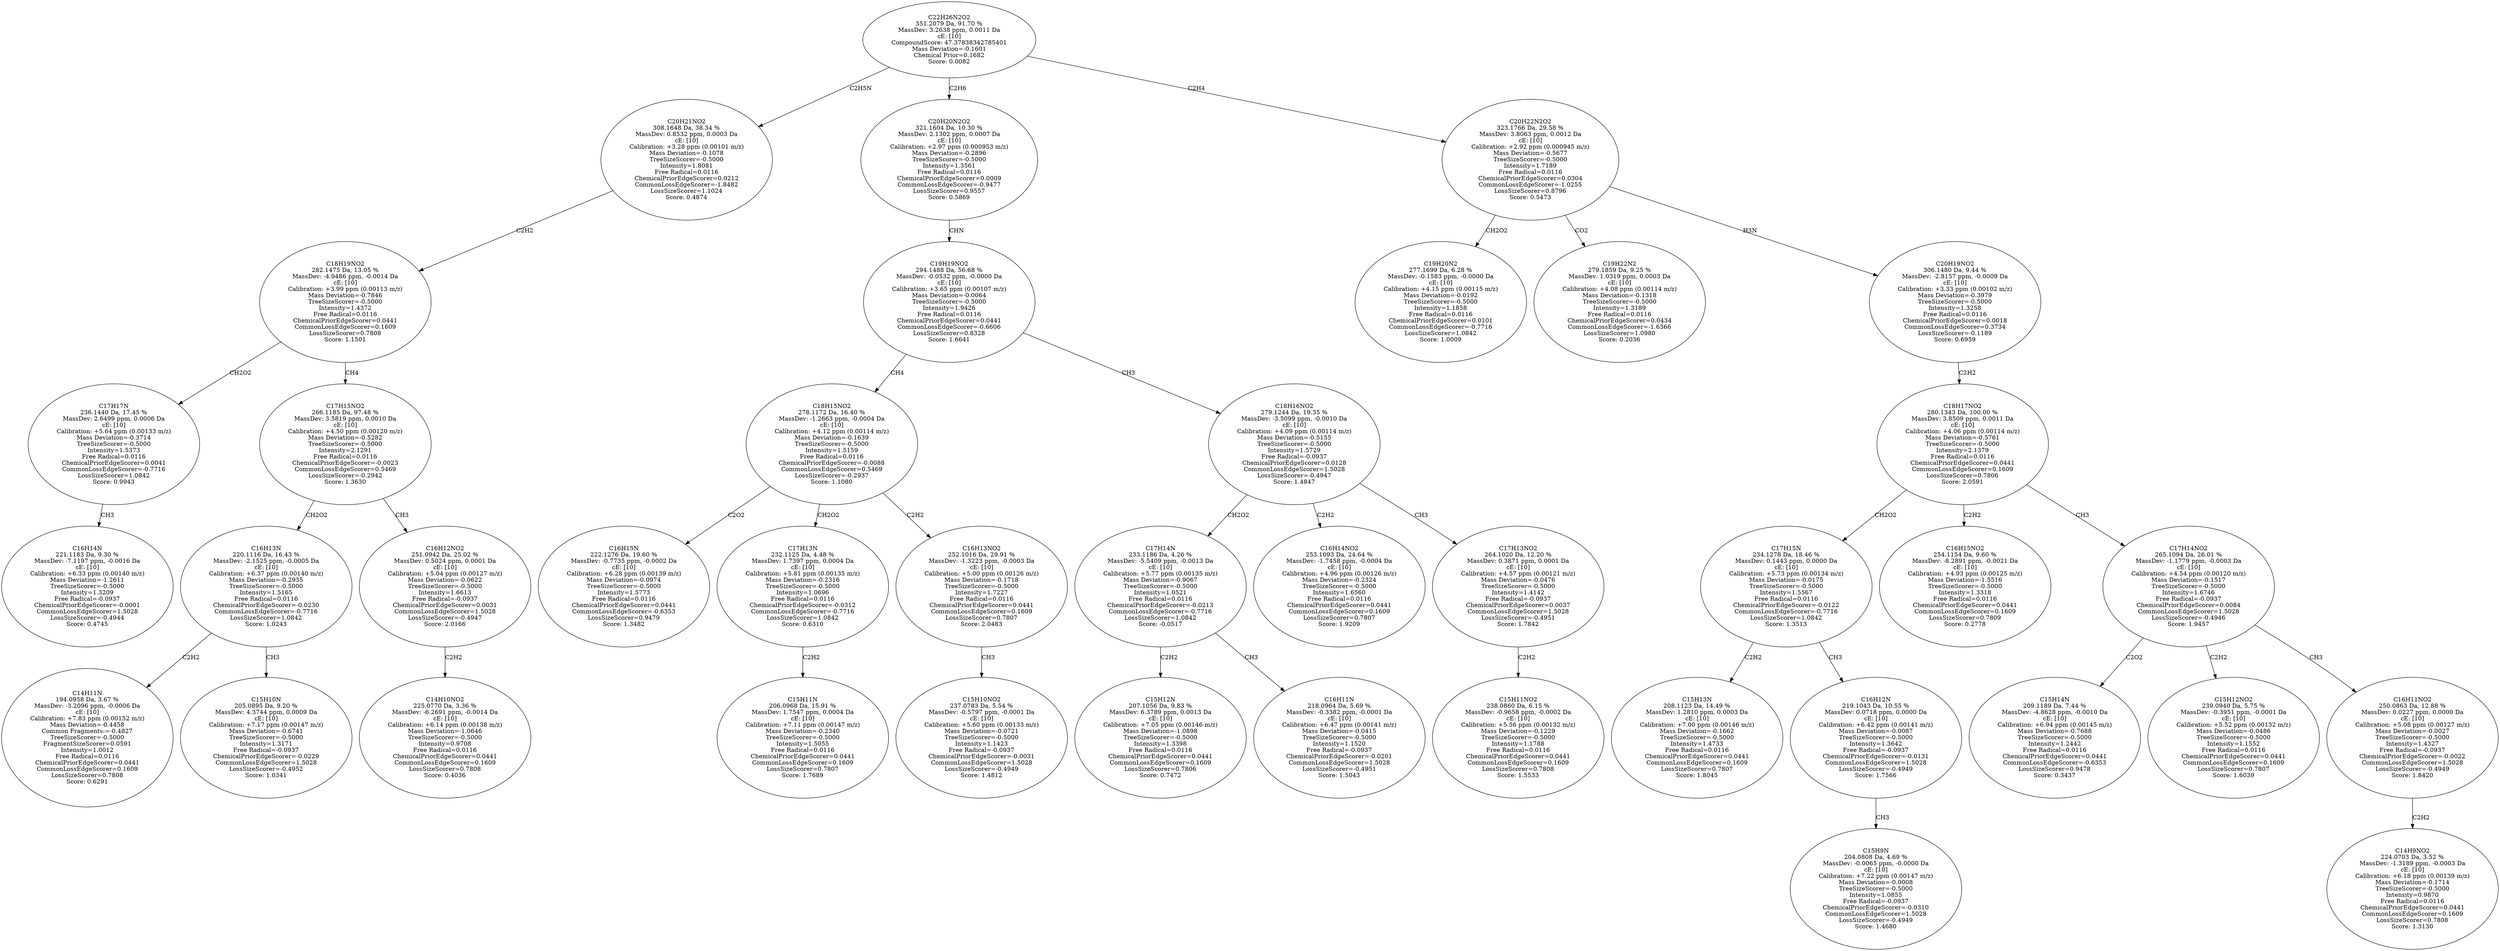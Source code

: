 strict digraph {
v1 [label="C16H14N\n221.1183 Da, 9.30 %\nMassDev: -7.1197 ppm, -0.0016 Da\ncE: [10]\nCalibration: +6.33 ppm (0.00140 m/z)\nMass Deviation=-1.2611\nTreeSizeScorer=-0.5000\nIntensity=1.3209\nFree Radical=-0.0937\nChemicalPriorEdgeScorer=-0.0001\nCommonLossEdgeScorer=1.5028\nLossSizeScorer=-0.4944\nScore: 0.4745"];
v2 [label="C17H17N\n236.1440 Da, 17.45 %\nMassDev: 2.6499 ppm, 0.0006 Da\ncE: [10]\nCalibration: +5.64 ppm (0.00133 m/z)\nMass Deviation=-0.3714\nTreeSizeScorer=-0.5000\nIntensity=1.5373\nFree Radical=0.0116\nChemicalPriorEdgeScorer=0.0041\nCommonLossEdgeScorer=-0.7716\nLossSizeScorer=1.0842\nScore: 0.9943"];
v3 [label="C14H11N\n194.0958 Da, 3.67 %\nMassDev: -3.2096 ppm, -0.0006 Da\ncE: [10]\nCalibration: +7.83 ppm (0.00152 m/z)\nMass Deviation=-0.4458\nCommon Fragments:=-0.4827\nTreeSizeScorer=-0.5000\nFragmentSizeScorer=0.0591\nIntensity=1.0012\nFree Radical=0.0116\nChemicalPriorEdgeScorer=0.0441\nCommonLossEdgeScorer=0.1609\nLossSizeScorer=0.7808\nScore: 0.6291"];
v4 [label="C15H10N\n205.0895 Da, 9.20 %\nMassDev: 4.3744 ppm, 0.0009 Da\ncE: [10]\nCalibration: +7.17 ppm (0.00147 m/z)\nMass Deviation=-0.6741\nTreeSizeScorer=-0.5000\nIntensity=1.3171\nFree Radical=-0.0937\nChemicalPriorEdgeScorer=-0.0229\nCommonLossEdgeScorer=1.5028\nLossSizeScorer=-0.4952\nScore: 1.0341"];
v5 [label="C16H13N\n220.1116 Da, 16.43 %\nMassDev: -2.1525 ppm, -0.0005 Da\ncE: [10]\nCalibration: +6.37 ppm (0.00140 m/z)\nMass Deviation=-0.2935\nTreeSizeScorer=-0.5000\nIntensity=1.5165\nFree Radical=0.0116\nChemicalPriorEdgeScorer=-0.0230\nCommonLossEdgeScorer=-0.7716\nLossSizeScorer=1.0842\nScore: 1.0243"];
v6 [label="C14H10NO2\n225.0770 Da, 3.36 %\nMassDev: -6.2691 ppm, -0.0014 Da\ncE: [10]\nCalibration: +6.14 ppm (0.00138 m/z)\nMass Deviation=-1.0646\nTreeSizeScorer=-0.5000\nIntensity=0.9708\nFree Radical=0.0116\nChemicalPriorEdgeScorer=0.0441\nCommonLossEdgeScorer=0.1609\nLossSizeScorer=0.7808\nScore: 0.4036"];
v7 [label="C16H12NO2\n251.0942 Da, 25.02 %\nMassDev: 0.5024 ppm, 0.0001 Da\ncE: [10]\nCalibration: +5.04 ppm (0.00127 m/z)\nMass Deviation=-0.0622\nTreeSizeScorer=-0.5000\nIntensity=1.6613\nFree Radical=-0.0937\nChemicalPriorEdgeScorer=0.0031\nCommonLossEdgeScorer=1.5028\nLossSizeScorer=-0.4947\nScore: 2.0166"];
v8 [label="C17H15NO2\n266.1185 Da, 97.48 %\nMassDev: 3.5819 ppm, 0.0010 Da\ncE: [10]\nCalibration: +4.50 ppm (0.00120 m/z)\nMass Deviation=-0.5282\nTreeSizeScorer=-0.5000\nIntensity=2.1291\nFree Radical=0.0116\nChemicalPriorEdgeScorer=-0.0023\nCommonLossEdgeScorer=0.5469\nLossSizeScorer=-0.2942\nScore: 1.3630"];
v9 [label="C18H19NO2\n282.1475 Da, 13.05 %\nMassDev: -4.9486 ppm, -0.0014 Da\ncE: [10]\nCalibration: +3.99 ppm (0.00113 m/z)\nMass Deviation=-0.7846\nTreeSizeScorer=-0.5000\nIntensity=1.4372\nFree Radical=0.0116\nChemicalPriorEdgeScorer=0.0441\nCommonLossEdgeScorer=0.1609\nLossSizeScorer=0.7808\nScore: 1.1501"];
v10 [label="C20H21NO2\n308.1648 Da, 38.34 %\nMassDev: 0.8532 ppm, 0.0003 Da\ncE: [10]\nCalibration: +3.28 ppm (0.00101 m/z)\nMass Deviation=-0.1078\nTreeSizeScorer=-0.5000\nIntensity=1.8081\nFree Radical=0.0116\nChemicalPriorEdgeScorer=0.0212\nCommonLossEdgeScorer=-1.8482\nLossSizeScorer=1.1024\nScore: 0.4874"];
v11 [label="C16H15N\n222.1276 Da, 19.60 %\nMassDev: -0.7735 ppm, -0.0002 Da\ncE: [10]\nCalibration: +6.28 ppm (0.00139 m/z)\nMass Deviation=-0.0974\nTreeSizeScorer=-0.5000\nIntensity=1.5773\nFree Radical=0.0116\nChemicalPriorEdgeScorer=0.0441\nCommonLossEdgeScorer=-0.6353\nLossSizeScorer=0.9479\nScore: 1.3482"];
v12 [label="C15H11N\n206.0968 Da, 15.91 %\nMassDev: 1.7547 ppm, 0.0004 Da\ncE: [10]\nCalibration: +7.11 ppm (0.00147 m/z)\nMass Deviation=-0.2340\nTreeSizeScorer=-0.5000\nIntensity=1.5055\nFree Radical=0.0116\nChemicalPriorEdgeScorer=0.0441\nCommonLossEdgeScorer=0.1609\nLossSizeScorer=0.7807\nScore: 1.7689"];
v13 [label="C17H13N\n232.1125 Da, 4.48 %\nMassDev: 1.7397 ppm, 0.0004 Da\ncE: [10]\nCalibration: +5.81 ppm (0.00135 m/z)\nMass Deviation=-0.2316\nTreeSizeScorer=-0.5000\nIntensity=1.0696\nFree Radical=0.0116\nChemicalPriorEdgeScorer=-0.0312\nCommonLossEdgeScorer=-0.7716\nLossSizeScorer=1.0842\nScore: 0.6310"];
v14 [label="C15H10NO2\n237.0783 Da, 5.54 %\nMassDev: -0.5797 ppm, -0.0001 Da\ncE: [10]\nCalibration: +5.60 ppm (0.00133 m/z)\nMass Deviation=-0.0721\nTreeSizeScorer=-0.5000\nIntensity=1.1423\nFree Radical=-0.0937\nChemicalPriorEdgeScorer=-0.0031\nCommonLossEdgeScorer=1.5028\nLossSizeScorer=-0.4949\nScore: 1.4812"];
v15 [label="C16H13NO2\n252.1016 Da, 29.91 %\nMassDev: -1.3223 ppm, -0.0003 Da\ncE: [10]\nCalibration: +5.00 ppm (0.00126 m/z)\nMass Deviation=-0.1718\nTreeSizeScorer=-0.5000\nIntensity=1.7227\nFree Radical=0.0116\nChemicalPriorEdgeScorer=0.0441\nCommonLossEdgeScorer=0.1609\nLossSizeScorer=0.7807\nScore: 2.0483"];
v16 [label="C18H15NO2\n278.1172 Da, 16.40 %\nMassDev: -1.2663 ppm, -0.0004 Da\ncE: [10]\nCalibration: +4.12 ppm (0.00114 m/z)\nMass Deviation=-0.1639\nTreeSizeScorer=-0.5000\nIntensity=1.5159\nFree Radical=0.0116\nChemicalPriorEdgeScorer=-0.0088\nCommonLossEdgeScorer=0.5469\nLossSizeScorer=-0.2937\nScore: 1.1080"];
v17 [label="C15H12N\n207.1056 Da, 9.83 %\nMassDev: 6.3789 ppm, 0.0013 Da\ncE: [10]\nCalibration: +7.05 ppm (0.00146 m/z)\nMass Deviation=-1.0898\nTreeSizeScorer=-0.5000\nIntensity=1.3398\nFree Radical=0.0116\nChemicalPriorEdgeScorer=0.0441\nCommonLossEdgeScorer=0.1609\nLossSizeScorer=0.7806\nScore: 0.7472"];
v18 [label="C16H11N\n218.0964 Da, 5.69 %\nMassDev: -0.3382 ppm, -0.0001 Da\ncE: [10]\nCalibration: +6.47 ppm (0.00141 m/z)\nMass Deviation=-0.0415\nTreeSizeScorer=-0.5000\nIntensity=1.1520\nFree Radical=-0.0937\nChemicalPriorEdgeScorer=-0.0201\nCommonLossEdgeScorer=1.5028\nLossSizeScorer=-0.4951\nScore: 1.5043"];
v19 [label="C17H14N\n233.1186 Da, 4.26 %\nMassDev: -5.5409 ppm, -0.0013 Da\ncE: [10]\nCalibration: +5.77 ppm (0.00135 m/z)\nMass Deviation=-0.9067\nTreeSizeScorer=-0.5000\nIntensity=1.0521\nFree Radical=0.0116\nChemicalPriorEdgeScorer=-0.0213\nCommonLossEdgeScorer=-0.7716\nLossSizeScorer=1.0842\nScore: -0.0517"];
v20 [label="C16H14NO2\n253.1093 Da, 24.64 %\nMassDev: -1.7458 ppm, -0.0004 Da\ncE: [10]\nCalibration: +4.96 ppm (0.00126 m/z)\nMass Deviation=-0.2324\nTreeSizeScorer=-0.5000\nIntensity=1.6560\nFree Radical=0.0116\nChemicalPriorEdgeScorer=0.0441\nCommonLossEdgeScorer=0.1609\nLossSizeScorer=0.7807\nScore: 1.9209"];
v21 [label="C15H11NO2\n238.0860 Da, 6.15 %\nMassDev: -0.9658 ppm, -0.0002 Da\ncE: [10]\nCalibration: +5.56 ppm (0.00132 m/z)\nMass Deviation=-0.1229\nTreeSizeScorer=-0.5000\nIntensity=1.1788\nFree Radical=0.0116\nChemicalPriorEdgeScorer=0.0441\nCommonLossEdgeScorer=0.1609\nLossSizeScorer=0.7808\nScore: 1.5533"];
v22 [label="C17H13NO2\n264.1020 Da, 12.20 %\nMassDev: 0.3871 ppm, 0.0001 Da\ncE: [10]\nCalibration: +4.57 ppm (0.00121 m/z)\nMass Deviation=-0.0476\nTreeSizeScorer=-0.5000\nIntensity=1.4142\nFree Radical=-0.0937\nChemicalPriorEdgeScorer=0.0037\nCommonLossEdgeScorer=1.5028\nLossSizeScorer=-0.4951\nScore: 1.7842"];
v23 [label="C18H16NO2\n279.1244 Da, 19.35 %\nMassDev: -3.5099 ppm, -0.0010 Da\ncE: [10]\nCalibration: +4.09 ppm (0.00114 m/z)\nMass Deviation=-0.5155\nTreeSizeScorer=-0.5000\nIntensity=1.5729\nFree Radical=-0.0937\nChemicalPriorEdgeScorer=0.0128\nCommonLossEdgeScorer=1.5028\nLossSizeScorer=-0.4947\nScore: 1.4847"];
v24 [label="C19H19NO2\n294.1488 Da, 56.68 %\nMassDev: -0.0532 ppm, -0.0000 Da\ncE: [10]\nCalibration: +3.65 ppm (0.00107 m/z)\nMass Deviation=-0.0064\nTreeSizeScorer=-0.5000\nIntensity=1.9426\nFree Radical=0.0116\nChemicalPriorEdgeScorer=0.0441\nCommonLossEdgeScorer=-0.6606\nLossSizeScorer=0.8328\nScore: 1.6641"];
v25 [label="C20H20N2O2\n321.1604 Da, 10.30 %\nMassDev: 2.1302 ppm, 0.0007 Da\ncE: [10]\nCalibration: +2.97 ppm (0.000953 m/z)\nMass Deviation=-0.2896\nTreeSizeScorer=-0.5000\nIntensity=1.3561\nFree Radical=0.0116\nChemicalPriorEdgeScorer=0.0009\nCommonLossEdgeScorer=-0.9477\nLossSizeScorer=0.9557\nScore: 0.5869"];
v26 [label="C19H20N2\n277.1699 Da, 6.28 %\nMassDev: -0.1583 ppm, -0.0000 Da\ncE: [10]\nCalibration: +4.15 ppm (0.00115 m/z)\nMass Deviation=-0.0192\nTreeSizeScorer=-0.5000\nIntensity=1.1858\nFree Radical=0.0116\nChemicalPriorEdgeScorer=0.0101\nCommonLossEdgeScorer=-0.7716\nLossSizeScorer=1.0842\nScore: 1.0009"];
v27 [label="C19H22N2\n279.1859 Da, 9.25 %\nMassDev: 1.0319 ppm, 0.0003 Da\ncE: [10]\nCalibration: +4.08 ppm (0.00114 m/z)\nMass Deviation=-0.1318\nTreeSizeScorer=-0.5000\nIntensity=1.3189\nFree Radical=0.0116\nChemicalPriorEdgeScorer=0.0434\nCommonLossEdgeScorer=-1.6366\nLossSizeScorer=1.0980\nScore: 0.2036"];
v28 [label="C15H13N\n208.1123 Da, 14.49 %\nMassDev: 1.2810 ppm, 0.0003 Da\ncE: [10]\nCalibration: +7.00 ppm (0.00146 m/z)\nMass Deviation=-0.1662\nTreeSizeScorer=-0.5000\nIntensity=1.4733\nFree Radical=0.0116\nChemicalPriorEdgeScorer=0.0441\nCommonLossEdgeScorer=0.1609\nLossSizeScorer=0.7807\nScore: 1.8045"];
v29 [label="C15H9N\n204.0808 Da, 4.69 %\nMassDev: -0.0065 ppm, -0.0000 Da\ncE: [10]\nCalibration: +7.22 ppm (0.00147 m/z)\nMass Deviation=-0.0008\nTreeSizeScorer=-0.5000\nIntensity=1.0855\nFree Radical=-0.0937\nChemicalPriorEdgeScorer=-0.0310\nCommonLossEdgeScorer=1.5028\nLossSizeScorer=-0.4949\nScore: 1.4680"];
v30 [label="C16H12N\n219.1043 Da, 10.55 %\nMassDev: 0.0718 ppm, 0.0000 Da\ncE: [10]\nCalibration: +6.42 ppm (0.00141 m/z)\nMass Deviation=-0.0087\nTreeSizeScorer=-0.5000\nIntensity=1.3642\nFree Radical=-0.0937\nChemicalPriorEdgeScorer=-0.0131\nCommonLossEdgeScorer=1.5028\nLossSizeScorer=-0.4949\nScore: 1.7566"];
v31 [label="C17H15N\n234.1278 Da, 18.46 %\nMassDev: 0.1443 ppm, 0.0000 Da\ncE: [10]\nCalibration: +5.73 ppm (0.00134 m/z)\nMass Deviation=-0.0175\nTreeSizeScorer=-0.5000\nIntensity=1.5567\nFree Radical=0.0116\nChemicalPriorEdgeScorer=-0.0122\nCommonLossEdgeScorer=-0.7716\nLossSizeScorer=1.0842\nScore: 1.3513"];
v32 [label="C16H15NO2\n254.1154 Da, 9.60 %\nMassDev: -8.2891 ppm, -0.0021 Da\ncE: [10]\nCalibration: +4.93 ppm (0.00125 m/z)\nMass Deviation=-1.5516\nTreeSizeScorer=-0.5000\nIntensity=1.3318\nFree Radical=0.0116\nChemicalPriorEdgeScorer=0.0441\nCommonLossEdgeScorer=0.1609\nLossSizeScorer=0.7809\nScore: 0.2778"];
v33 [label="C15H14N\n209.1189 Da, 7.44 %\nMassDev: -4.8628 ppm, -0.0010 Da\ncE: [10]\nCalibration: +6.94 ppm (0.00145 m/z)\nMass Deviation=-0.7688\nTreeSizeScorer=-0.5000\nIntensity=1.2442\nFree Radical=0.0116\nChemicalPriorEdgeScorer=0.0441\nCommonLossEdgeScorer=-0.6353\nLossSizeScorer=0.9478\nScore: 0.3437"];
v34 [label="C15H12NO2\n239.0940 Da, 5.75 %\nMassDev: -0.3951 ppm, -0.0001 Da\ncE: [10]\nCalibration: +5.52 ppm (0.00132 m/z)\nMass Deviation=-0.0486\nTreeSizeScorer=-0.5000\nIntensity=1.1552\nFree Radical=0.0116\nChemicalPriorEdgeScorer=0.0441\nCommonLossEdgeScorer=0.1609\nLossSizeScorer=0.7807\nScore: 1.6039"];
v35 [label="C14H9NO2\n224.0703 Da, 3.52 %\nMassDev: -1.3189 ppm, -0.0003 Da\ncE: [10]\nCalibration: +6.18 ppm (0.00139 m/z)\nMass Deviation=-0.1714\nTreeSizeScorer=-0.5000\nIntensity=0.9870\nFree Radical=0.0116\nChemicalPriorEdgeScorer=0.0441\nCommonLossEdgeScorer=0.1609\nLossSizeScorer=0.7808\nScore: 1.3130"];
v36 [label="C16H11NO2\n250.0863 Da, 12.88 %\nMassDev: 0.0227 ppm, 0.0000 Da\ncE: [10]\nCalibration: +5.08 ppm (0.00127 m/z)\nMass Deviation=-0.0027\nTreeSizeScorer=-0.5000\nIntensity=1.4327\nFree Radical=-0.0937\nChemicalPriorEdgeScorer=-0.0022\nCommonLossEdgeScorer=1.5028\nLossSizeScorer=-0.4949\nScore: 1.8420"];
v37 [label="C17H14NO2\n265.1094 Da, 26.01 %\nMassDev: -1.1779 ppm, -0.0003 Da\ncE: [10]\nCalibration: +4.54 ppm (0.00120 m/z)\nMass Deviation=-0.1517\nTreeSizeScorer=-0.5000\nIntensity=1.6746\nFree Radical=-0.0937\nChemicalPriorEdgeScorer=0.0084\nCommonLossEdgeScorer=1.5028\nLossSizeScorer=-0.4946\nScore: 1.9457"];
v38 [label="C18H17NO2\n280.1343 Da, 100.00 %\nMassDev: 3.8509 ppm, 0.0011 Da\ncE: [10]\nCalibration: +4.06 ppm (0.00114 m/z)\nMass Deviation=-0.5761\nTreeSizeScorer=-0.5000\nIntensity=2.1379\nFree Radical=0.0116\nChemicalPriorEdgeScorer=0.0441\nCommonLossEdgeScorer=0.1609\nLossSizeScorer=0.7806\nScore: 2.0591"];
v39 [label="C20H19NO2\n306.1480 Da, 9.44 %\nMassDev: -2.8157 ppm, -0.0009 Da\ncE: [10]\nCalibration: +3.33 ppm (0.00102 m/z)\nMass Deviation=-0.3979\nTreeSizeScorer=-0.5000\nIntensity=1.3258\nFree Radical=0.0116\nChemicalPriorEdgeScorer=0.0018\nCommonLossEdgeScorer=0.3734\nLossSizeScorer=-0.1189\nScore: 0.6959"];
v40 [label="C20H22N2O2\n323.1766 Da, 29.58 %\nMassDev: 3.8063 ppm, 0.0012 Da\ncE: [10]\nCalibration: +2.92 ppm (0.000945 m/z)\nMass Deviation=-0.5677\nTreeSizeScorer=-0.5000\nIntensity=1.7189\nFree Radical=0.0116\nChemicalPriorEdgeScorer=0.0304\nCommonLossEdgeScorer=-1.0255\nLossSizeScorer=0.8796\nScore: 0.5473"];
v41 [label="C22H26N2O2\n351.2079 Da, 91.70 %\nMassDev: 3.2638 ppm, 0.0011 Da\ncE: [10]\nCompoundScore: 47.37838342785401\nMass Deviation=-0.1601\nChemical Prior=0.1682\nScore: 0.0082"];
v2 -> v1 [label="CH3"];
v9 -> v2 [label="CH2O2"];
v5 -> v3 [label="C2H2"];
v5 -> v4 [label="CH3"];
v8 -> v5 [label="CH2O2"];
v7 -> v6 [label="C2H2"];
v8 -> v7 [label="CH3"];
v9 -> v8 [label="CH4"];
v10 -> v9 [label="C2H2"];
v41 -> v10 [label="C2H5N"];
v16 -> v11 [label="C2O2"];
v13 -> v12 [label="C2H2"];
v16 -> v13 [label="CH2O2"];
v15 -> v14 [label="CH3"];
v16 -> v15 [label="C2H2"];
v24 -> v16 [label="CH4"];
v19 -> v17 [label="C2H2"];
v19 -> v18 [label="CH3"];
v23 -> v19 [label="CH2O2"];
v23 -> v20 [label="C2H2"];
v22 -> v21 [label="C2H2"];
v23 -> v22 [label="CH3"];
v24 -> v23 [label="CH3"];
v25 -> v24 [label="CHN"];
v41 -> v25 [label="C2H6"];
v40 -> v26 [label="CH2O2"];
v40 -> v27 [label="CO2"];
v31 -> v28 [label="C2H2"];
v30 -> v29 [label="CH3"];
v31 -> v30 [label="CH3"];
v38 -> v31 [label="CH2O2"];
v38 -> v32 [label="C2H2"];
v37 -> v33 [label="C2O2"];
v37 -> v34 [label="C2H2"];
v36 -> v35 [label="C2H2"];
v37 -> v36 [label="CH3"];
v38 -> v37 [label="CH3"];
v39 -> v38 [label="C2H2"];
v40 -> v39 [label="H3N"];
v41 -> v40 [label="C2H4"];
}